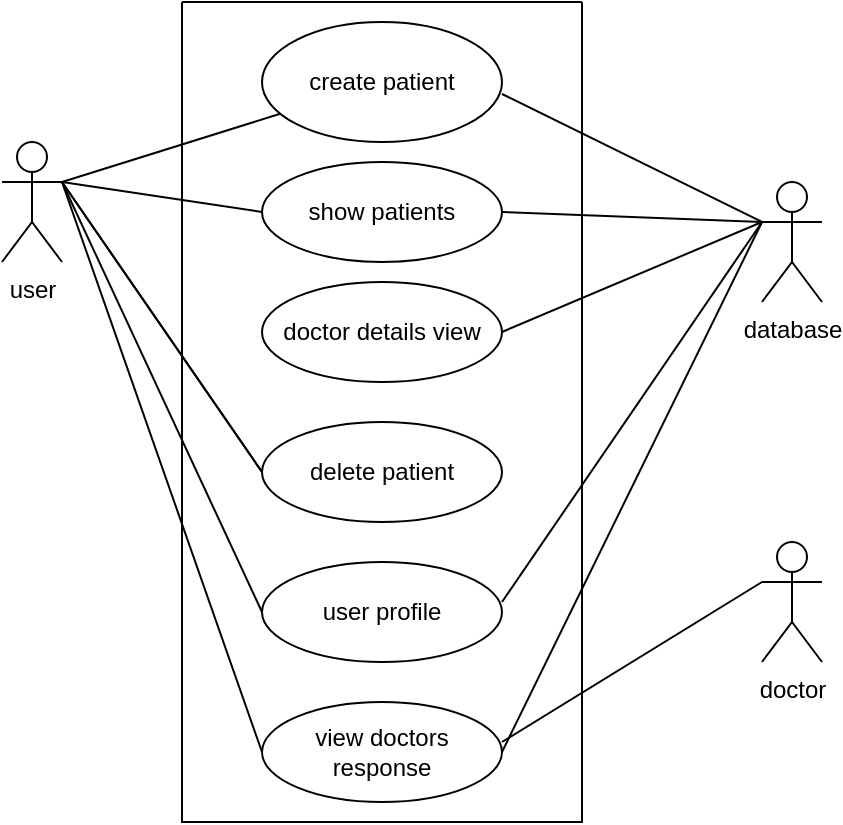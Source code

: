 <mxfile version="21.0.6" type="github">
  <diagram name="Page-1" id="r5idTmQtbfY4udptcNlb">
    <mxGraphModel dx="1674" dy="704" grid="1" gridSize="10" guides="1" tooltips="1" connect="1" arrows="1" fold="1" page="1" pageScale="1" pageWidth="850" pageHeight="1100" math="0" shadow="0">
      <root>
        <mxCell id="0" />
        <mxCell id="1" parent="0" />
        <mxCell id="eFXCQ_QI8-ovq_4J0zuW-1" value="user" style="shape=umlActor;verticalLabelPosition=bottom;verticalAlign=top;html=1;outlineConnect=0;" vertex="1" parent="1">
          <mxGeometry x="170" y="260" width="30" height="60" as="geometry" />
        </mxCell>
        <mxCell id="eFXCQ_QI8-ovq_4J0zuW-2" value="doctor" style="shape=umlActor;verticalLabelPosition=bottom;verticalAlign=top;html=1;outlineConnect=0;" vertex="1" parent="1">
          <mxGeometry x="550" y="460" width="30" height="60" as="geometry" />
        </mxCell>
        <mxCell id="eFXCQ_QI8-ovq_4J0zuW-3" value="" style="swimlane;startSize=0;" vertex="1" parent="1">
          <mxGeometry x="260" y="190" width="200" height="410" as="geometry" />
        </mxCell>
        <mxCell id="eFXCQ_QI8-ovq_4J0zuW-4" value="create patient" style="ellipse;whiteSpace=wrap;html=1;" vertex="1" parent="eFXCQ_QI8-ovq_4J0zuW-3">
          <mxGeometry x="40" y="10" width="120" height="60" as="geometry" />
        </mxCell>
        <mxCell id="eFXCQ_QI8-ovq_4J0zuW-5" value="show patients" style="ellipse;whiteSpace=wrap;html=1;" vertex="1" parent="eFXCQ_QI8-ovq_4J0zuW-3">
          <mxGeometry x="40" y="80" width="120" height="50" as="geometry" />
        </mxCell>
        <mxCell id="eFXCQ_QI8-ovq_4J0zuW-6" value="doctor details view" style="ellipse;whiteSpace=wrap;html=1;" vertex="1" parent="eFXCQ_QI8-ovq_4J0zuW-3">
          <mxGeometry x="40" y="140" width="120" height="50" as="geometry" />
        </mxCell>
        <mxCell id="eFXCQ_QI8-ovq_4J0zuW-7" value="delete patient" style="ellipse;whiteSpace=wrap;html=1;" vertex="1" parent="eFXCQ_QI8-ovq_4J0zuW-3">
          <mxGeometry x="40" y="210" width="120" height="50" as="geometry" />
        </mxCell>
        <mxCell id="eFXCQ_QI8-ovq_4J0zuW-21" value="user profile" style="ellipse;whiteSpace=wrap;html=1;" vertex="1" parent="eFXCQ_QI8-ovq_4J0zuW-3">
          <mxGeometry x="40" y="280" width="120" height="50" as="geometry" />
        </mxCell>
        <mxCell id="eFXCQ_QI8-ovq_4J0zuW-22" value="view doctors response" style="ellipse;whiteSpace=wrap;html=1;" vertex="1" parent="eFXCQ_QI8-ovq_4J0zuW-3">
          <mxGeometry x="40" y="350" width="120" height="50" as="geometry" />
        </mxCell>
        <mxCell id="eFXCQ_QI8-ovq_4J0zuW-8" value="database" style="shape=umlActor;verticalLabelPosition=bottom;verticalAlign=top;html=1;outlineConnect=0;" vertex="1" parent="1">
          <mxGeometry x="550" y="280" width="30" height="60" as="geometry" />
        </mxCell>
        <mxCell id="eFXCQ_QI8-ovq_4J0zuW-9" value="" style="endArrow=none;html=1;rounded=0;" edge="1" parent="1" target="eFXCQ_QI8-ovq_4J0zuW-4">
          <mxGeometry width="50" height="50" relative="1" as="geometry">
            <mxPoint x="200" y="280" as="sourcePoint" />
            <mxPoint x="260" y="210" as="targetPoint" />
          </mxGeometry>
        </mxCell>
        <mxCell id="eFXCQ_QI8-ovq_4J0zuW-11" value="" style="endArrow=none;html=1;rounded=0;exitX=1;exitY=0.6;exitDx=0;exitDy=0;exitPerimeter=0;entryX=0;entryY=0.333;entryDx=0;entryDy=0;entryPerimeter=0;" edge="1" parent="1" source="eFXCQ_QI8-ovq_4J0zuW-4" target="eFXCQ_QI8-ovq_4J0zuW-8">
          <mxGeometry width="50" height="50" relative="1" as="geometry">
            <mxPoint x="480" y="410" as="sourcePoint" />
            <mxPoint x="530" y="360" as="targetPoint" />
          </mxGeometry>
        </mxCell>
        <mxCell id="eFXCQ_QI8-ovq_4J0zuW-12" value="" style="endArrow=none;html=1;rounded=0;entryX=0;entryY=0.5;entryDx=0;entryDy=0;" edge="1" parent="1" target="eFXCQ_QI8-ovq_4J0zuW-5">
          <mxGeometry width="50" height="50" relative="1" as="geometry">
            <mxPoint x="200" y="280" as="sourcePoint" />
            <mxPoint x="260" y="210" as="targetPoint" />
          </mxGeometry>
        </mxCell>
        <mxCell id="eFXCQ_QI8-ovq_4J0zuW-16" value="" style="endArrow=none;html=1;rounded=0;entryX=0;entryY=0.5;entryDx=0;entryDy=0;exitX=1;exitY=0.333;exitDx=0;exitDy=0;exitPerimeter=0;" edge="1" parent="1" target="eFXCQ_QI8-ovq_4J0zuW-7" source="eFXCQ_QI8-ovq_4J0zuW-1">
          <mxGeometry width="50" height="50" relative="1" as="geometry">
            <mxPoint x="200" y="460" as="sourcePoint" />
            <mxPoint x="250" y="410" as="targetPoint" />
          </mxGeometry>
        </mxCell>
        <mxCell id="eFXCQ_QI8-ovq_4J0zuW-17" value="" style="endArrow=none;html=1;rounded=0;exitX=0;exitY=0.5;exitDx=0;exitDy=0;" edge="1" parent="1" source="eFXCQ_QI8-ovq_4J0zuW-7">
          <mxGeometry width="50" height="50" relative="1" as="geometry">
            <mxPoint x="160" y="330" as="sourcePoint" />
            <mxPoint x="200" y="280" as="targetPoint" />
          </mxGeometry>
        </mxCell>
        <mxCell id="eFXCQ_QI8-ovq_4J0zuW-18" value="" style="endArrow=none;html=1;rounded=0;" edge="1" parent="1">
          <mxGeometry width="50" height="50" relative="1" as="geometry">
            <mxPoint x="420" y="490" as="sourcePoint" />
            <mxPoint x="550" y="300" as="targetPoint" />
          </mxGeometry>
        </mxCell>
        <mxCell id="eFXCQ_QI8-ovq_4J0zuW-19" value="" style="endArrow=none;html=1;rounded=0;entryX=0;entryY=0.333;entryDx=0;entryDy=0;entryPerimeter=0;exitX=1;exitY=0.5;exitDx=0;exitDy=0;" edge="1" parent="1" source="eFXCQ_QI8-ovq_4J0zuW-6" target="eFXCQ_QI8-ovq_4J0zuW-8">
          <mxGeometry width="50" height="50" relative="1" as="geometry">
            <mxPoint x="500" y="330" as="sourcePoint" />
            <mxPoint x="550" y="280" as="targetPoint" />
          </mxGeometry>
        </mxCell>
        <mxCell id="eFXCQ_QI8-ovq_4J0zuW-20" value="" style="endArrow=none;html=1;rounded=0;entryX=1;entryY=0.5;entryDx=0;entryDy=0;" edge="1" parent="1" target="eFXCQ_QI8-ovq_4J0zuW-5">
          <mxGeometry width="50" height="50" relative="1" as="geometry">
            <mxPoint x="550" y="300" as="sourcePoint" />
            <mxPoint x="300" y="415" as="targetPoint" />
          </mxGeometry>
        </mxCell>
        <mxCell id="eFXCQ_QI8-ovq_4J0zuW-24" value="" style="endArrow=none;html=1;rounded=0;exitX=0;exitY=0.5;exitDx=0;exitDy=0;" edge="1" parent="1" source="eFXCQ_QI8-ovq_4J0zuW-22">
          <mxGeometry width="50" height="50" relative="1" as="geometry">
            <mxPoint x="150" y="330" as="sourcePoint" />
            <mxPoint x="200" y="280" as="targetPoint" />
          </mxGeometry>
        </mxCell>
        <mxCell id="eFXCQ_QI8-ovq_4J0zuW-25" value="" style="endArrow=none;html=1;rounded=0;exitX=1;exitY=0.333;exitDx=0;exitDy=0;exitPerimeter=0;entryX=0;entryY=0.5;entryDx=0;entryDy=0;" edge="1" parent="1" source="eFXCQ_QI8-ovq_4J0zuW-1" target="eFXCQ_QI8-ovq_4J0zuW-21">
          <mxGeometry width="50" height="50" relative="1" as="geometry">
            <mxPoint x="210" y="280" as="sourcePoint" />
            <mxPoint x="450" y="340" as="targetPoint" />
          </mxGeometry>
        </mxCell>
        <mxCell id="eFXCQ_QI8-ovq_4J0zuW-26" value="" style="endArrow=none;html=1;rounded=0;" edge="1" parent="1">
          <mxGeometry width="50" height="50" relative="1" as="geometry">
            <mxPoint x="420" y="560" as="sourcePoint" />
            <mxPoint x="550" y="480" as="targetPoint" />
          </mxGeometry>
        </mxCell>
        <mxCell id="eFXCQ_QI8-ovq_4J0zuW-27" value="" style="endArrow=none;html=1;rounded=0;exitX=1;exitY=0.5;exitDx=0;exitDy=0;" edge="1" parent="1" source="eFXCQ_QI8-ovq_4J0zuW-22">
          <mxGeometry width="50" height="50" relative="1" as="geometry">
            <mxPoint x="400" y="390" as="sourcePoint" />
            <mxPoint x="550" y="300" as="targetPoint" />
            <Array as="points" />
          </mxGeometry>
        </mxCell>
      </root>
    </mxGraphModel>
  </diagram>
</mxfile>
